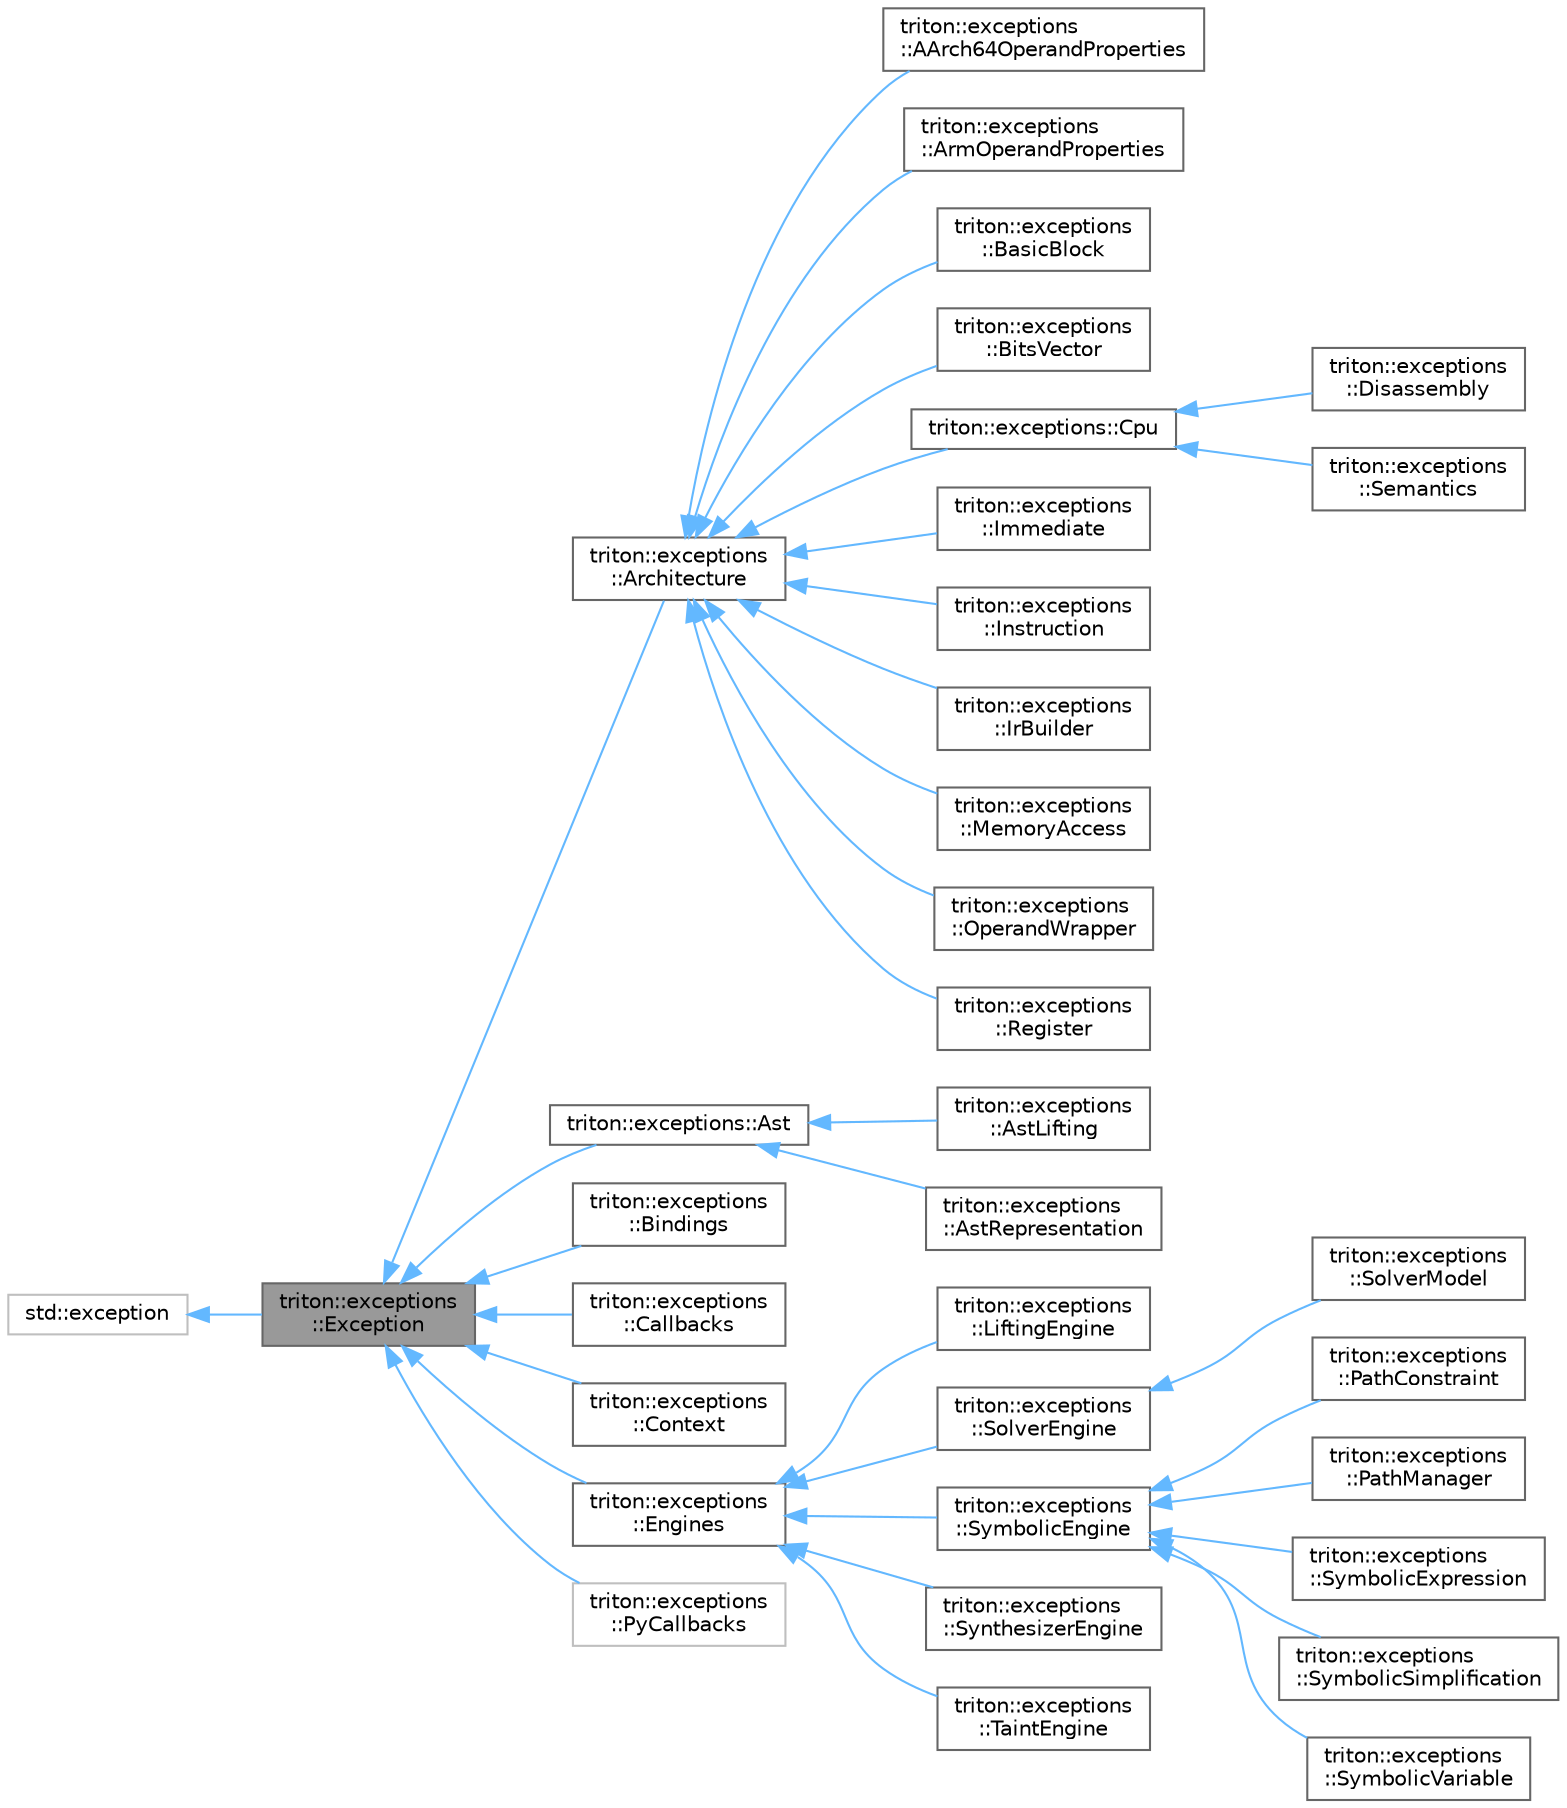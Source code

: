 digraph "triton::exceptions::Exception"
{
 // LATEX_PDF_SIZE
  bgcolor="transparent";
  edge [fontname=Helvetica,fontsize=10,labelfontname=Helvetica,labelfontsize=10];
  node [fontname=Helvetica,fontsize=10,shape=box,height=0.2,width=0.4];
  rankdir="LR";
  Node1 [label="triton::exceptions\l::Exception",height=0.2,width=0.4,color="gray40", fillcolor="grey60", style="filled", fontcolor="black",tooltip="The root class of all exceptions."];
  Node2 -> Node1 [dir="back",color="steelblue1",style="solid"];
  Node2 [label="std::exception",height=0.2,width=0.4,color="grey75", fillcolor="white", style="filled",tooltip=" "];
  Node1 -> Node3 [dir="back",color="steelblue1",style="solid"];
  Node3 [label="triton::exceptions\l::Architecture",height=0.2,width=0.4,color="gray40", fillcolor="white", style="filled",URL="$classtriton_1_1exceptions_1_1Architecture.html",tooltip="The exception class used by architectures."];
  Node3 -> Node4 [dir="back",color="steelblue1",style="solid"];
  Node4 [label="triton::exceptions\l::AArch64OperandProperties",height=0.2,width=0.4,color="gray40", fillcolor="white", style="filled",URL="$classtriton_1_1exceptions_1_1AArch64OperandProperties.html",tooltip="The exception class used by shift mode."];
  Node3 -> Node5 [dir="back",color="steelblue1",style="solid"];
  Node5 [label="triton::exceptions\l::ArmOperandProperties",height=0.2,width=0.4,color="gray40", fillcolor="white", style="filled",URL="$classtriton_1_1exceptions_1_1ArmOperandProperties.html",tooltip="The exception class used by shift mode."];
  Node3 -> Node6 [dir="back",color="steelblue1",style="solid"];
  Node6 [label="triton::exceptions\l::BasicBlock",height=0.2,width=0.4,color="gray40", fillcolor="white", style="filled",URL="$classtriton_1_1exceptions_1_1BasicBlock.html",tooltip="The exception class used by a basic block."];
  Node3 -> Node7 [dir="back",color="steelblue1",style="solid"];
  Node7 [label="triton::exceptions\l::BitsVector",height=0.2,width=0.4,color="gray40", fillcolor="white", style="filled",URL="$classtriton_1_1exceptions_1_1BitsVector.html",tooltip="The exception class used by bitvectors."];
  Node3 -> Node8 [dir="back",color="steelblue1",style="solid"];
  Node8 [label="triton::exceptions::Cpu",height=0.2,width=0.4,color="gray40", fillcolor="white", style="filled",URL="$classtriton_1_1exceptions_1_1Cpu.html",tooltip="The exception class used by all CPUs."];
  Node8 -> Node9 [dir="back",color="steelblue1",style="solid"];
  Node9 [label="triton::exceptions\l::Disassembly",height=0.2,width=0.4,color="gray40", fillcolor="white", style="filled",URL="$classtriton_1_1exceptions_1_1Disassembly.html",tooltip="The exception class used by the disassembler."];
  Node8 -> Node10 [dir="back",color="steelblue1",style="solid"];
  Node10 [label="triton::exceptions\l::Semantics",height=0.2,width=0.4,color="gray40", fillcolor="white", style="filled",URL="$classtriton_1_1exceptions_1_1Semantics.html",tooltip="The exception class used by all semantics."];
  Node3 -> Node11 [dir="back",color="steelblue1",style="solid"];
  Node11 [label="triton::exceptions\l::Immediate",height=0.2,width=0.4,color="gray40", fillcolor="white", style="filled",URL="$classtriton_1_1exceptions_1_1Immediate.html",tooltip="The exception class used by immediates."];
  Node3 -> Node12 [dir="back",color="steelblue1",style="solid"];
  Node12 [label="triton::exceptions\l::Instruction",height=0.2,width=0.4,color="gray40", fillcolor="white", style="filled",URL="$classtriton_1_1exceptions_1_1Instruction.html",tooltip="The exception class used by an instruction."];
  Node3 -> Node13 [dir="back",color="steelblue1",style="solid"];
  Node13 [label="triton::exceptions\l::IrBuilder",height=0.2,width=0.4,color="gray40", fillcolor="white", style="filled",URL="$classtriton_1_1exceptions_1_1IrBuilder.html",tooltip="The exception class used by the IR builder."];
  Node3 -> Node14 [dir="back",color="steelblue1",style="solid"];
  Node14 [label="triton::exceptions\l::MemoryAccess",height=0.2,width=0.4,color="gray40", fillcolor="white", style="filled",URL="$classtriton_1_1exceptions_1_1MemoryAccess.html",tooltip="The exception class used by memory access."];
  Node3 -> Node15 [dir="back",color="steelblue1",style="solid"];
  Node15 [label="triton::exceptions\l::OperandWrapper",height=0.2,width=0.4,color="gray40", fillcolor="white", style="filled",URL="$classtriton_1_1exceptions_1_1OperandWrapper.html",tooltip="The exception class used by operand wrappers."];
  Node3 -> Node16 [dir="back",color="steelblue1",style="solid"];
  Node16 [label="triton::exceptions\l::Register",height=0.2,width=0.4,color="gray40", fillcolor="white", style="filled",URL="$classtriton_1_1exceptions_1_1Register.html",tooltip="The exception class used by register operands."];
  Node1 -> Node17 [dir="back",color="steelblue1",style="solid"];
  Node17 [label="triton::exceptions::Ast",height=0.2,width=0.4,color="gray40", fillcolor="white", style="filled",URL="$classtriton_1_1exceptions_1_1Ast.html",tooltip="The exception class used by all AST nodes."];
  Node17 -> Node18 [dir="back",color="steelblue1",style="solid"];
  Node18 [label="triton::exceptions\l::AstLifting",height=0.2,width=0.4,color="gray40", fillcolor="white", style="filled",URL="$classtriton_1_1exceptions_1_1AstLifting.html",tooltip="The exception class used by all AST lifting (e.g z3 <-> triton)."];
  Node17 -> Node19 [dir="back",color="steelblue1",style="solid"];
  Node19 [label="triton::exceptions\l::AstRepresentation",height=0.2,width=0.4,color="gray40", fillcolor="white", style="filled",URL="$classtriton_1_1exceptions_1_1AstRepresentation.html",tooltip="The exception class used by all AST node representations."];
  Node1 -> Node20 [dir="back",color="steelblue1",style="solid"];
  Node20 [label="triton::exceptions\l::Bindings",height=0.2,width=0.4,color="gray40", fillcolor="white", style="filled",URL="$classtriton_1_1exceptions_1_1Bindings.html",tooltip="The exception class used by bindings."];
  Node1 -> Node21 [dir="back",color="steelblue1",style="solid"];
  Node21 [label="triton::exceptions\l::Callbacks",height=0.2,width=0.4,color="gray40", fillcolor="white", style="filled",URL="$classtriton_1_1exceptions_1_1Callbacks.html",tooltip="The exception class used by callbacks."];
  Node1 -> Node22 [dir="back",color="steelblue1",style="solid"];
  Node22 [label="triton::exceptions\l::Context",height=0.2,width=0.4,color="gray40", fillcolor="white", style="filled",URL="$classtriton_1_1exceptions_1_1Context.html",tooltip="The exception class used by the Triton's Context."];
  Node1 -> Node23 [dir="back",color="steelblue1",style="solid"];
  Node23 [label="triton::exceptions\l::Engines",height=0.2,width=0.4,color="gray40", fillcolor="white", style="filled",URL="$classtriton_1_1exceptions_1_1Engines.html",tooltip="The exception class used by all engines."];
  Node23 -> Node24 [dir="back",color="steelblue1",style="solid"];
  Node24 [label="triton::exceptions\l::LiftingEngine",height=0.2,width=0.4,color="gray40", fillcolor="white", style="filled",URL="$classtriton_1_1exceptions_1_1LiftingEngine.html",tooltip="The exception class used by the lifting engine."];
  Node23 -> Node25 [dir="back",color="steelblue1",style="solid"];
  Node25 [label="triton::exceptions\l::SolverEngine",height=0.2,width=0.4,color="gray40", fillcolor="white", style="filled",URL="$classtriton_1_1exceptions_1_1SolverEngine.html",tooltip="The exception class used by the solver engine."];
  Node25 -> Node26 [dir="back",color="steelblue1",style="solid"];
  Node26 [label="triton::exceptions\l::SolverModel",height=0.2,width=0.4,color="gray40", fillcolor="white", style="filled",URL="$classtriton_1_1exceptions_1_1SolverModel.html",tooltip="The exception class used by solver models."];
  Node23 -> Node27 [dir="back",color="steelblue1",style="solid"];
  Node27 [label="triton::exceptions\l::SymbolicEngine",height=0.2,width=0.4,color="gray40", fillcolor="white", style="filled",URL="$classtriton_1_1exceptions_1_1SymbolicEngine.html",tooltip="The exception class used by the symbolic engine."];
  Node27 -> Node28 [dir="back",color="steelblue1",style="solid"];
  Node28 [label="triton::exceptions\l::PathConstraint",height=0.2,width=0.4,color="gray40", fillcolor="white", style="filled",URL="$classtriton_1_1exceptions_1_1PathConstraint.html",tooltip="The exception class used by path constraints."];
  Node27 -> Node29 [dir="back",color="steelblue1",style="solid"];
  Node29 [label="triton::exceptions\l::PathManager",height=0.2,width=0.4,color="gray40", fillcolor="white", style="filled",URL="$classtriton_1_1exceptions_1_1PathManager.html",tooltip="The exception class used by the path manager."];
  Node27 -> Node30 [dir="back",color="steelblue1",style="solid"];
  Node30 [label="triton::exceptions\l::SymbolicExpression",height=0.2,width=0.4,color="gray40", fillcolor="white", style="filled",URL="$classtriton_1_1exceptions_1_1SymbolicExpression.html",tooltip="The exception class used by symbolic expressions."];
  Node27 -> Node31 [dir="back",color="steelblue1",style="solid"];
  Node31 [label="triton::exceptions\l::SymbolicSimplification",height=0.2,width=0.4,color="gray40", fillcolor="white", style="filled",URL="$classtriton_1_1exceptions_1_1SymbolicSimplification.html",tooltip="The exception class used by symbolic simplifications."];
  Node27 -> Node32 [dir="back",color="steelblue1",style="solid"];
  Node32 [label="triton::exceptions\l::SymbolicVariable",height=0.2,width=0.4,color="gray40", fillcolor="white", style="filled",URL="$classtriton_1_1exceptions_1_1SymbolicVariable.html",tooltip="The exception class used by symbolic variables."];
  Node23 -> Node33 [dir="back",color="steelblue1",style="solid"];
  Node33 [label="triton::exceptions\l::SynthesizerEngine",height=0.2,width=0.4,color="gray40", fillcolor="white", style="filled",URL="$classtriton_1_1exceptions_1_1SynthesizerEngine.html",tooltip="The exception class used by the synthesizer engine."];
  Node23 -> Node34 [dir="back",color="steelblue1",style="solid"];
  Node34 [label="triton::exceptions\l::TaintEngine",height=0.2,width=0.4,color="gray40", fillcolor="white", style="filled",URL="$classtriton_1_1exceptions_1_1TaintEngine.html",tooltip="The exception class used by the taint engine."];
  Node1 -> Node35 [dir="back",color="steelblue1",style="solid"];
  Node35 [label="triton::exceptions\l::PyCallbacks",height=0.2,width=0.4,color="grey75", fillcolor="white", style="filled",URL="$classtriton_1_1exceptions_1_1PyCallbacks.html",tooltip=" "];
}
